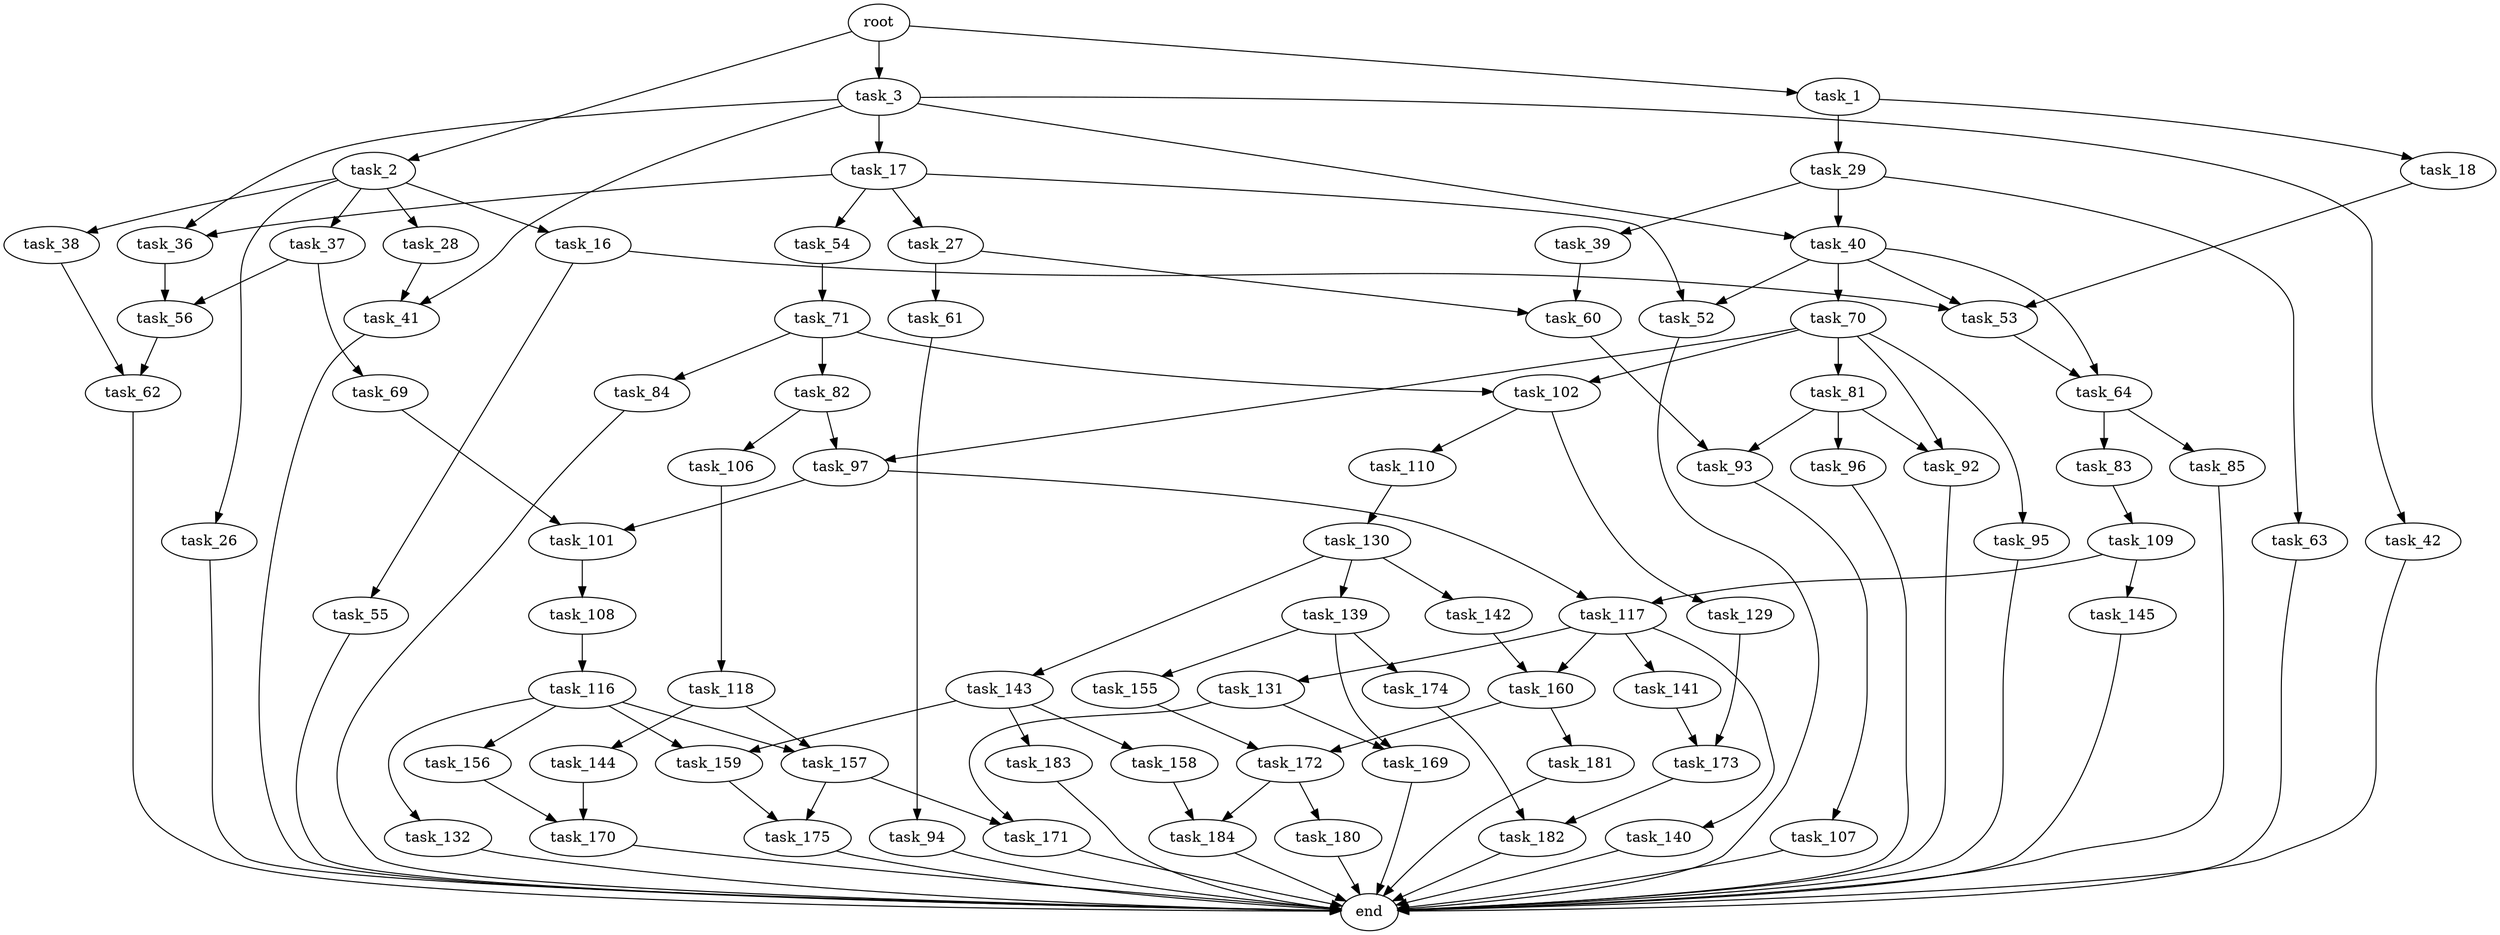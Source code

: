 digraph G {
  root [size="0.000000"];
  task_1 [size="37207541049.000000"];
  task_2 [size="8589934592.000000"];
  task_3 [size="231928233984.000000"];
  task_18 [size="68719476736.000000"];
  task_29 [size="643632632656.000000"];
  task_16 [size="159042133223.000000"];
  task_26 [size="910981962111.000000"];
  task_28 [size="1073741824000.000000"];
  task_37 [size="134217728000.000000"];
  task_38 [size="782757789696.000000"];
  task_17 [size="28991029248.000000"];
  task_36 [size="19607424929.000000"];
  task_40 [size="231928233984.000000"];
  task_41 [size="134217728000.000000"];
  task_42 [size="52407851153.000000"];
  task_53 [size="7987523762.000000"];
  task_55 [size="17846494931.000000"];
  task_27 [size="2467389342.000000"];
  task_52 [size="4302524182.000000"];
  task_54 [size="134217728000.000000"];
  end [size="0.000000"];
  task_60 [size="3555048769.000000"];
  task_61 [size="28991029248.000000"];
  task_39 [size="190796566717.000000"];
  task_63 [size="11309476299.000000"];
  task_56 [size="368293445632.000000"];
  task_69 [size="68719476736.000000"];
  task_62 [size="1073741824000.000000"];
  task_64 [size="368293445632.000000"];
  task_70 [size="549755813888.000000"];
  task_71 [size="464439095983.000000"];
  task_93 [size="1953001889.000000"];
  task_94 [size="8589934592.000000"];
  task_83 [size="134217728000.000000"];
  task_85 [size="5817640064.000000"];
  task_101 [size="13347347696.000000"];
  task_81 [size="782757789696.000000"];
  task_92 [size="1360532071282.000000"];
  task_95 [size="28991029248.000000"];
  task_97 [size="68719476736.000000"];
  task_102 [size="142329798954.000000"];
  task_82 [size="782757789696.000000"];
  task_84 [size="368293445632.000000"];
  task_96 [size="5443420302.000000"];
  task_106 [size="825208557570.000000"];
  task_109 [size="16123467922.000000"];
  task_107 [size="13377362973.000000"];
  task_117 [size="8899224731.000000"];
  task_108 [size="6730546141.000000"];
  task_110 [size="799486426024.000000"];
  task_129 [size="6610448985.000000"];
  task_118 [size="8589934592.000000"];
  task_116 [size="15623684121.000000"];
  task_145 [size="29978276426.000000"];
  task_130 [size="134217728000.000000"];
  task_132 [size="102896030856.000000"];
  task_156 [size="137299228440.000000"];
  task_157 [size="13136559391.000000"];
  task_159 [size="100059608350.000000"];
  task_131 [size="257504915131.000000"];
  task_140 [size="368293445632.000000"];
  task_141 [size="9595502015.000000"];
  task_160 [size="68719476736.000000"];
  task_144 [size="28991029248.000000"];
  task_173 [size="6939121598.000000"];
  task_139 [size="484320293168.000000"];
  task_142 [size="28449738300.000000"];
  task_143 [size="231928233984.000000"];
  task_169 [size="549755813888.000000"];
  task_171 [size="1073741824000.000000"];
  task_155 [size="305654659965.000000"];
  task_174 [size="549755813888.000000"];
  task_158 [size="670706339729.000000"];
  task_183 [size="172572569728.000000"];
  task_170 [size="23275667490.000000"];
  task_172 [size="18149372564.000000"];
  task_175 [size="7133670618.000000"];
  task_184 [size="2651309117.000000"];
  task_181 [size="317670490154.000000"];
  task_180 [size="68719476736.000000"];
  task_182 [size="368293445632.000000"];

  root -> task_1 [size="1.000000"];
  root -> task_2 [size="1.000000"];
  root -> task_3 [size="1.000000"];
  task_1 -> task_18 [size="33554432.000000"];
  task_1 -> task_29 [size="33554432.000000"];
  task_2 -> task_16 [size="33554432.000000"];
  task_2 -> task_26 [size="33554432.000000"];
  task_2 -> task_28 [size="33554432.000000"];
  task_2 -> task_37 [size="33554432.000000"];
  task_2 -> task_38 [size="33554432.000000"];
  task_3 -> task_17 [size="301989888.000000"];
  task_3 -> task_36 [size="301989888.000000"];
  task_3 -> task_40 [size="301989888.000000"];
  task_3 -> task_41 [size="301989888.000000"];
  task_3 -> task_42 [size="301989888.000000"];
  task_18 -> task_53 [size="134217728.000000"];
  task_29 -> task_39 [size="536870912.000000"];
  task_29 -> task_40 [size="536870912.000000"];
  task_29 -> task_63 [size="536870912.000000"];
  task_16 -> task_53 [size="411041792.000000"];
  task_16 -> task_55 [size="411041792.000000"];
  task_26 -> end [size="1.000000"];
  task_28 -> task_41 [size="838860800.000000"];
  task_37 -> task_56 [size="209715200.000000"];
  task_37 -> task_69 [size="209715200.000000"];
  task_38 -> task_62 [size="679477248.000000"];
  task_17 -> task_27 [size="75497472.000000"];
  task_17 -> task_36 [size="75497472.000000"];
  task_17 -> task_52 [size="75497472.000000"];
  task_17 -> task_54 [size="75497472.000000"];
  task_36 -> task_56 [size="411041792.000000"];
  task_40 -> task_52 [size="301989888.000000"];
  task_40 -> task_53 [size="301989888.000000"];
  task_40 -> task_64 [size="301989888.000000"];
  task_40 -> task_70 [size="301989888.000000"];
  task_41 -> end [size="1.000000"];
  task_42 -> end [size="1.000000"];
  task_53 -> task_64 [size="134217728.000000"];
  task_55 -> end [size="1.000000"];
  task_27 -> task_60 [size="134217728.000000"];
  task_27 -> task_61 [size="134217728.000000"];
  task_52 -> end [size="1.000000"];
  task_54 -> task_71 [size="209715200.000000"];
  task_60 -> task_93 [size="301989888.000000"];
  task_61 -> task_94 [size="75497472.000000"];
  task_39 -> task_60 [size="301989888.000000"];
  task_63 -> end [size="1.000000"];
  task_56 -> task_62 [size="411041792.000000"];
  task_69 -> task_101 [size="134217728.000000"];
  task_62 -> end [size="1.000000"];
  task_64 -> task_83 [size="411041792.000000"];
  task_64 -> task_85 [size="411041792.000000"];
  task_70 -> task_81 [size="536870912.000000"];
  task_70 -> task_92 [size="536870912.000000"];
  task_70 -> task_95 [size="536870912.000000"];
  task_70 -> task_97 [size="536870912.000000"];
  task_70 -> task_102 [size="536870912.000000"];
  task_71 -> task_82 [size="838860800.000000"];
  task_71 -> task_84 [size="838860800.000000"];
  task_71 -> task_102 [size="838860800.000000"];
  task_93 -> task_107 [size="75497472.000000"];
  task_94 -> end [size="1.000000"];
  task_83 -> task_109 [size="209715200.000000"];
  task_85 -> end [size="1.000000"];
  task_101 -> task_108 [size="536870912.000000"];
  task_81 -> task_92 [size="679477248.000000"];
  task_81 -> task_93 [size="679477248.000000"];
  task_81 -> task_96 [size="679477248.000000"];
  task_92 -> end [size="1.000000"];
  task_95 -> end [size="1.000000"];
  task_97 -> task_101 [size="134217728.000000"];
  task_97 -> task_117 [size="134217728.000000"];
  task_102 -> task_110 [size="301989888.000000"];
  task_102 -> task_129 [size="301989888.000000"];
  task_82 -> task_97 [size="679477248.000000"];
  task_82 -> task_106 [size="679477248.000000"];
  task_84 -> end [size="1.000000"];
  task_96 -> end [size="1.000000"];
  task_106 -> task_118 [size="838860800.000000"];
  task_109 -> task_117 [size="838860800.000000"];
  task_109 -> task_145 [size="838860800.000000"];
  task_107 -> end [size="1.000000"];
  task_117 -> task_131 [size="301989888.000000"];
  task_117 -> task_140 [size="301989888.000000"];
  task_117 -> task_141 [size="301989888.000000"];
  task_117 -> task_160 [size="301989888.000000"];
  task_108 -> task_116 [size="209715200.000000"];
  task_110 -> task_130 [size="536870912.000000"];
  task_129 -> task_173 [size="33554432.000000"];
  task_118 -> task_144 [size="33554432.000000"];
  task_118 -> task_157 [size="33554432.000000"];
  task_116 -> task_132 [size="411041792.000000"];
  task_116 -> task_156 [size="411041792.000000"];
  task_116 -> task_157 [size="411041792.000000"];
  task_116 -> task_159 [size="411041792.000000"];
  task_145 -> end [size="1.000000"];
  task_130 -> task_139 [size="209715200.000000"];
  task_130 -> task_142 [size="209715200.000000"];
  task_130 -> task_143 [size="209715200.000000"];
  task_132 -> end [size="1.000000"];
  task_156 -> task_170 [size="134217728.000000"];
  task_157 -> task_171 [size="838860800.000000"];
  task_157 -> task_175 [size="838860800.000000"];
  task_159 -> task_175 [size="75497472.000000"];
  task_131 -> task_169 [size="209715200.000000"];
  task_131 -> task_171 [size="209715200.000000"];
  task_140 -> end [size="1.000000"];
  task_141 -> task_173 [size="679477248.000000"];
  task_160 -> task_172 [size="134217728.000000"];
  task_160 -> task_181 [size="134217728.000000"];
  task_144 -> task_170 [size="75497472.000000"];
  task_173 -> task_182 [size="679477248.000000"];
  task_139 -> task_155 [size="411041792.000000"];
  task_139 -> task_169 [size="411041792.000000"];
  task_139 -> task_174 [size="411041792.000000"];
  task_142 -> task_160 [size="536870912.000000"];
  task_143 -> task_158 [size="301989888.000000"];
  task_143 -> task_159 [size="301989888.000000"];
  task_143 -> task_183 [size="301989888.000000"];
  task_169 -> end [size="1.000000"];
  task_171 -> end [size="1.000000"];
  task_155 -> task_172 [size="209715200.000000"];
  task_174 -> task_182 [size="536870912.000000"];
  task_158 -> task_184 [size="838860800.000000"];
  task_183 -> end [size="1.000000"];
  task_170 -> end [size="1.000000"];
  task_172 -> task_180 [size="301989888.000000"];
  task_172 -> task_184 [size="301989888.000000"];
  task_175 -> end [size="1.000000"];
  task_184 -> end [size="1.000000"];
  task_181 -> end [size="1.000000"];
  task_180 -> end [size="1.000000"];
  task_182 -> end [size="1.000000"];
}
